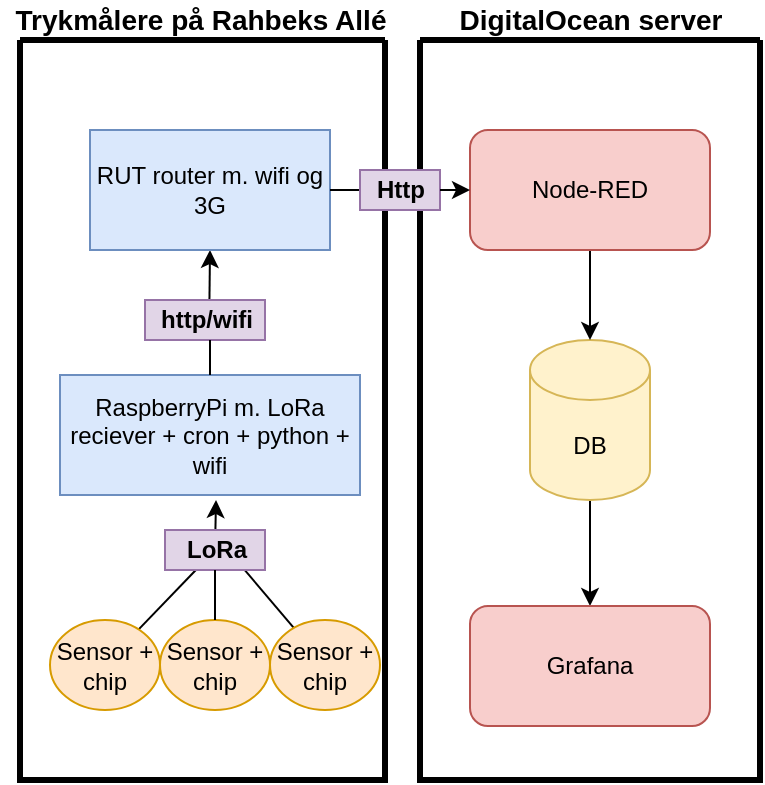 <mxfile version="17.4.1" type="github">
  <diagram name="Page-1" id="c7488fd3-1785-93aa-aadb-54a6760d102a">
    <mxGraphModel dx="1422" dy="737" grid="1" gridSize="10" guides="1" tooltips="1" connect="1" arrows="1" fold="1" page="1" pageScale="1" pageWidth="1100" pageHeight="850" background="none" math="0" shadow="0">
      <root>
        <mxCell id="0" />
        <mxCell id="1" parent="0" />
        <mxCell id="0YkN7FA_I91x9jAutYYU-3" value="" style="swimlane;startSize=0;swimlaneFillColor=none;fillColor=none;strokeColor=#000000;fontColor=#333333;strokeWidth=3;" vertex="1" parent="1">
          <mxGeometry x="110" y="160" width="182.5" height="370" as="geometry" />
        </mxCell>
        <UserObject label="RaspberryPi m. LoRa reciever + cron + python + wifi" link="https://en.wikipedia.org/wiki/Raspberry_Pi" id="0YkN7FA_I91x9jAutYYU-1">
          <mxCell style="rounded=0;whiteSpace=wrap;html=1;fillColor=#dae8fc;strokeColor=#6c8ebf;" vertex="1" parent="0YkN7FA_I91x9jAutYYU-3">
            <mxGeometry x="20" y="167.5" width="150" height="60" as="geometry" />
          </mxCell>
        </UserObject>
        <mxCell id="0YkN7FA_I91x9jAutYYU-11" value="" style="endArrow=classic;html=1;rounded=0;entryX=0.5;entryY=1;entryDx=0;entryDy=0;exitX=0.537;exitY=-0.008;exitDx=0;exitDy=0;startArrow=none;exitPerimeter=0;" edge="1" parent="0YkN7FA_I91x9jAutYYU-3" source="0YkN7FA_I91x9jAutYYU-24" target="0YkN7FA_I91x9jAutYYU-12">
          <mxGeometry width="50" height="50" relative="1" as="geometry">
            <mxPoint x="90" y="260" as="sourcePoint" />
            <mxPoint x="135" y="210" as="targetPoint" />
          </mxGeometry>
        </mxCell>
        <UserObject label="RUT router m. wifi og 3G" link="https://wiki.teltonika-networks.com/view/RUT_Routers" id="0YkN7FA_I91x9jAutYYU-12">
          <mxCell style="rounded=0;whiteSpace=wrap;html=1;fillColor=#dae8fc;strokeColor=#6c8ebf;" vertex="1" parent="0YkN7FA_I91x9jAutYYU-3">
            <mxGeometry x="35" y="45" width="120" height="60" as="geometry" />
          </mxCell>
        </UserObject>
        <mxCell id="0YkN7FA_I91x9jAutYYU-43" style="edgeStyle=none;rounded=0;orthogonalLoop=1;jettySize=auto;html=1;entryX=0.794;entryY=0.99;entryDx=0;entryDy=0;entryPerimeter=0;fontSize=14;endArrow=none;endFill=0;" edge="1" parent="0YkN7FA_I91x9jAutYYU-3" source="0YkN7FA_I91x9jAutYYU-4" target="0YkN7FA_I91x9jAutYYU-10">
          <mxGeometry relative="1" as="geometry" />
        </mxCell>
        <mxCell id="0YkN7FA_I91x9jAutYYU-4" value="Sensor + &lt;br&gt;chip" style="ellipse;whiteSpace=wrap;html=1;fillColor=#ffe6cc;strokeColor=#d79b00;" vertex="1" parent="0YkN7FA_I91x9jAutYYU-3">
          <mxGeometry x="125" y="290" width="55" height="45" as="geometry" />
        </mxCell>
        <mxCell id="0YkN7FA_I91x9jAutYYU-26" value="Sensor + chip" style="ellipse;whiteSpace=wrap;html=1;fillColor=#ffe6cc;strokeColor=#d79b00;" vertex="1" parent="0YkN7FA_I91x9jAutYYU-3">
          <mxGeometry x="70" y="290" width="55" height="45" as="geometry" />
        </mxCell>
        <mxCell id="0YkN7FA_I91x9jAutYYU-42" style="rounded=0;orthogonalLoop=1;jettySize=auto;html=1;fontSize=14;endArrow=none;endFill=0;" edge="1" parent="0YkN7FA_I91x9jAutYYU-3" source="0YkN7FA_I91x9jAutYYU-27" target="0YkN7FA_I91x9jAutYYU-10">
          <mxGeometry relative="1" as="geometry" />
        </mxCell>
        <mxCell id="0YkN7FA_I91x9jAutYYU-27" value="Sensor + &lt;br&gt;chip" style="ellipse;whiteSpace=wrap;html=1;fillColor=#ffe6cc;strokeColor=#d79b00;" vertex="1" parent="0YkN7FA_I91x9jAutYYU-3">
          <mxGeometry x="15" y="290" width="55" height="45" as="geometry" />
        </mxCell>
        <UserObject label="http/wifi&lt;br&gt;" link="https://en.wikipedia.org/wiki/Hypertext_Transfer_Protocol" id="0YkN7FA_I91x9jAutYYU-24">
          <mxCell style="text;html=1;align=center;verticalAlign=middle;resizable=0;points=[];autosize=1;strokeColor=#9673a6;fillColor=#e1d5e7;fontStyle=1" vertex="1" parent="0YkN7FA_I91x9jAutYYU-3">
            <mxGeometry x="62.5" y="130" width="60" height="20" as="geometry" />
          </mxCell>
        </UserObject>
        <mxCell id="0YkN7FA_I91x9jAutYYU-40" value="" style="endArrow=none;html=1;rounded=0;exitX=0.5;exitY=0;exitDx=0;exitDy=0;" edge="1" parent="0YkN7FA_I91x9jAutYYU-3" source="0YkN7FA_I91x9jAutYYU-1">
          <mxGeometry width="50" height="50" relative="1" as="geometry">
            <mxPoint x="90" y="170" as="sourcePoint" />
            <mxPoint x="95" y="150" as="targetPoint" />
          </mxGeometry>
        </mxCell>
        <mxCell id="0YkN7FA_I91x9jAutYYU-48" style="edgeStyle=none;rounded=0;orthogonalLoop=1;jettySize=auto;html=1;fontSize=14;endArrow=classic;endFill=1;" edge="1" parent="0YkN7FA_I91x9jAutYYU-3" source="0YkN7FA_I91x9jAutYYU-10">
          <mxGeometry relative="1" as="geometry">
            <mxPoint x="98" y="230" as="targetPoint" />
          </mxGeometry>
        </mxCell>
        <UserObject label="LoRa" link="https://en.wikipedia.org/wiki/LoRa" id="0YkN7FA_I91x9jAutYYU-10">
          <mxCell style="text;html=1;align=center;verticalAlign=middle;resizable=0;points=[];autosize=1;strokeColor=#9673a6;fillColor=#e1d5e7;fontStyle=1;labelBackgroundColor=none;" vertex="1" parent="0YkN7FA_I91x9jAutYYU-3">
            <mxGeometry x="72.5" y="245" width="50" height="20" as="geometry" />
          </mxCell>
        </UserObject>
        <mxCell id="0YkN7FA_I91x9jAutYYU-41" value="" style="endArrow=none;html=1;rounded=0;exitX=0.5;exitY=0;exitDx=0;exitDy=0;entryX=0.5;entryY=1;entryDx=0;entryDy=0;endFill=0;" edge="1" parent="0YkN7FA_I91x9jAutYYU-3" source="0YkN7FA_I91x9jAutYYU-26" target="0YkN7FA_I91x9jAutYYU-10">
          <mxGeometry width="50" height="50" relative="1" as="geometry">
            <mxPoint x="202.5" y="450" as="sourcePoint" />
            <mxPoint x="205" y="387.5" as="targetPoint" />
          </mxGeometry>
        </mxCell>
        <mxCell id="0YkN7FA_I91x9jAutYYU-7" value="" style="swimlane;startSize=0;strokeWidth=3;" vertex="1" parent="1">
          <mxGeometry x="310" y="160" width="170" height="370" as="geometry" />
        </mxCell>
        <mxCell id="0YkN7FA_I91x9jAutYYU-36" value="" style="edgeStyle=orthogonalEdgeStyle;rounded=0;orthogonalLoop=1;jettySize=auto;html=1;" edge="1" parent="0YkN7FA_I91x9jAutYYU-7" source="0YkN7FA_I91x9jAutYYU-2" target="0YkN7FA_I91x9jAutYYU-35">
          <mxGeometry relative="1" as="geometry" />
        </mxCell>
        <UserObject label="DB" link="https://wiki.frederiksberg.dk/index.php/Iot" id="0YkN7FA_I91x9jAutYYU-2">
          <mxCell style="shape=cylinder3;whiteSpace=wrap;html=1;boundedLbl=1;backgroundOutline=1;size=15;fillColor=#fff2cc;strokeColor=#d6b656;" vertex="1" parent="0YkN7FA_I91x9jAutYYU-7">
            <mxGeometry x="55" y="150" width="60" height="80" as="geometry" />
          </mxCell>
        </UserObject>
        <mxCell id="0YkN7FA_I91x9jAutYYU-21" value="" style="edgeStyle=orthogonalEdgeStyle;rounded=0;orthogonalLoop=1;jettySize=auto;html=1;" edge="1" parent="0YkN7FA_I91x9jAutYYU-7" source="0YkN7FA_I91x9jAutYYU-20" target="0YkN7FA_I91x9jAutYYU-2">
          <mxGeometry relative="1" as="geometry" />
        </mxCell>
        <UserObject label="Node-RED" link="https://wiki.frederiksberg.dk/index.php/Node-RED" id="0YkN7FA_I91x9jAutYYU-20">
          <mxCell style="rounded=1;whiteSpace=wrap;html=1;fillColor=#f8cecc;strokeColor=#b85450;" vertex="1" parent="0YkN7FA_I91x9jAutYYU-7">
            <mxGeometry x="25" y="45" width="120" height="60" as="geometry" />
          </mxCell>
        </UserObject>
        <UserObject label="Grafana" link="https://wiki.frederiksberg.dk/index.php/Grafana" id="0YkN7FA_I91x9jAutYYU-35">
          <mxCell style="rounded=1;whiteSpace=wrap;html=1;fillColor=#f8cecc;strokeColor=#b85450;" vertex="1" parent="0YkN7FA_I91x9jAutYYU-7">
            <mxGeometry x="25" y="283" width="120" height="60" as="geometry" />
          </mxCell>
        </UserObject>
        <mxCell id="0YkN7FA_I91x9jAutYYU-22" value="DigitalOcean server" style="text;html=1;align=center;verticalAlign=middle;resizable=0;points=[];autosize=1;strokeColor=none;fillColor=none;strokeWidth=2;fontSize=14;fontStyle=1" vertex="1" parent="1">
          <mxGeometry x="320" y="140" width="150" height="20" as="geometry" />
        </mxCell>
        <mxCell id="0YkN7FA_I91x9jAutYYU-38" value="Trykmålere på Rahbeks Allé" style="text;html=1;align=center;verticalAlign=middle;resizable=0;points=[];autosize=1;strokeColor=none;fillColor=none;strokeWidth=2;fontSize=14;fontStyle=1" vertex="1" parent="1">
          <mxGeometry x="100" y="140" width="200" height="20" as="geometry" />
        </mxCell>
        <mxCell id="0YkN7FA_I91x9jAutYYU-39" value="" style="edgeStyle=orthogonalEdgeStyle;rounded=0;orthogonalLoop=1;jettySize=auto;html=1;exitX=1;exitY=0.5;exitDx=0;exitDy=0;entryX=0;entryY=0.5;entryDx=0;entryDy=0;endArrow=none;" edge="1" parent="1" source="0YkN7FA_I91x9jAutYYU-12" target="0YkN7FA_I91x9jAutYYU-19">
          <mxGeometry relative="1" as="geometry">
            <mxPoint x="260" y="235" as="sourcePoint" />
            <mxPoint x="335" y="235" as="targetPoint" />
            <Array as="points" />
          </mxGeometry>
        </mxCell>
        <UserObject label="Http" link="https://en.wikipedia.org/wiki/Hypertext_Transfer_Protocol" id="0YkN7FA_I91x9jAutYYU-19">
          <mxCell style="text;html=1;align=center;verticalAlign=middle;resizable=0;points=[];autosize=1;strokeColor=#9673a6;fillColor=#e1d5e7;fontStyle=1" vertex="1" parent="1">
            <mxGeometry x="280" y="225" width="40" height="20" as="geometry" />
          </mxCell>
        </UserObject>
        <mxCell id="0YkN7FA_I91x9jAutYYU-17" value="" style="edgeStyle=orthogonalEdgeStyle;rounded=0;orthogonalLoop=1;jettySize=auto;html=1;exitX=1;exitY=0.5;exitDx=0;exitDy=0;entryX=0;entryY=0.5;entryDx=0;entryDy=0;startArrow=none;" edge="1" parent="1" source="0YkN7FA_I91x9jAutYYU-19" target="0YkN7FA_I91x9jAutYYU-20">
          <mxGeometry relative="1" as="geometry">
            <mxPoint x="270" y="235" as="sourcePoint" />
            <mxPoint x="300" y="235" as="targetPoint" />
            <Array as="points" />
          </mxGeometry>
        </mxCell>
      </root>
    </mxGraphModel>
  </diagram>
</mxfile>
